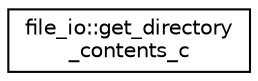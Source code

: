 digraph "Graphical Class Hierarchy"
{
 // LATEX_PDF_SIZE
  edge [fontname="Helvetica",fontsize="10",labelfontname="Helvetica",labelfontsize="10"];
  node [fontname="Helvetica",fontsize="10",shape=record];
  rankdir="LR";
  Node0 [label="file_io::get_directory\l_contents_c",height=0.2,width=0.4,color="black", fillcolor="white", style="filled",URL="$interfacefile__io_1_1get__directory__contents__c.html",tooltip="An interface to the C get_directory_contents_c routine."];
}
